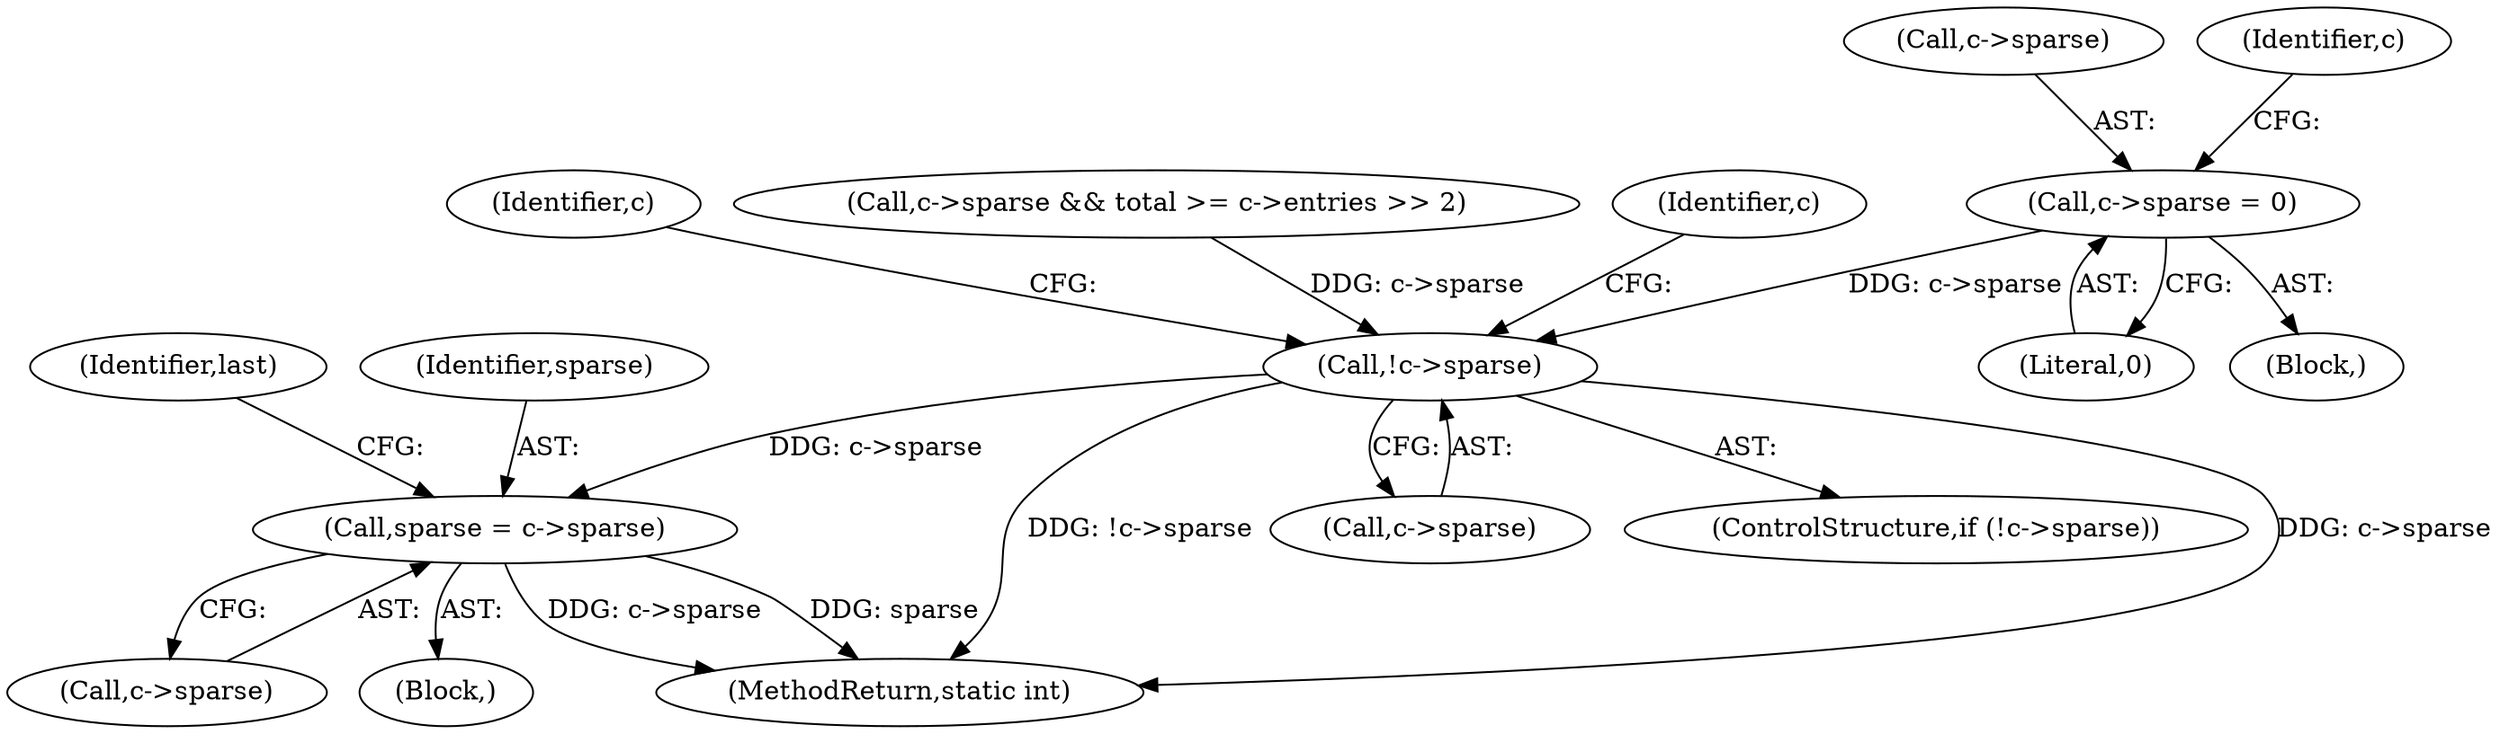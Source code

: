 digraph "0_stb_98fdfc6df88b1e34a736d5e126e6c8139c8de1a6_2@pointer" {
"1000917" [label="(Call,c->sparse = 0)"];
"1000971" [label="(Call,!c->sparse)"];
"1001443" [label="(Call,sparse = c->sparse)"];
"1000859" [label="(Block,)"];
"1001008" [label="(Identifier,c)"];
"1000848" [label="(Call,c->sparse && total >= c->entries >> 2)"];
"1001450" [label="(Identifier,last)"];
"1001440" [label="(Block,)"];
"1001444" [label="(Identifier,sparse)"];
"1000971" [label="(Call,!c->sparse)"];
"1000918" [label="(Call,c->sparse)"];
"1000978" [label="(Identifier,c)"];
"1001443" [label="(Call,sparse = c->sparse)"];
"1000917" [label="(Call,c->sparse = 0)"];
"1003688" [label="(MethodReturn,static int)"];
"1000972" [label="(Call,c->sparse)"];
"1000921" [label="(Literal,0)"];
"1000970" [label="(ControlStructure,if (!c->sparse))"];
"1001445" [label="(Call,c->sparse)"];
"1000924" [label="(Identifier,c)"];
"1000917" -> "1000859"  [label="AST: "];
"1000917" -> "1000921"  [label="CFG: "];
"1000918" -> "1000917"  [label="AST: "];
"1000921" -> "1000917"  [label="AST: "];
"1000924" -> "1000917"  [label="CFG: "];
"1000917" -> "1000971"  [label="DDG: c->sparse"];
"1000971" -> "1000970"  [label="AST: "];
"1000971" -> "1000972"  [label="CFG: "];
"1000972" -> "1000971"  [label="AST: "];
"1000978" -> "1000971"  [label="CFG: "];
"1001008" -> "1000971"  [label="CFG: "];
"1000971" -> "1003688"  [label="DDG: c->sparse"];
"1000971" -> "1003688"  [label="DDG: !c->sparse"];
"1000848" -> "1000971"  [label="DDG: c->sparse"];
"1000971" -> "1001443"  [label="DDG: c->sparse"];
"1001443" -> "1001440"  [label="AST: "];
"1001443" -> "1001445"  [label="CFG: "];
"1001444" -> "1001443"  [label="AST: "];
"1001445" -> "1001443"  [label="AST: "];
"1001450" -> "1001443"  [label="CFG: "];
"1001443" -> "1003688"  [label="DDG: sparse"];
"1001443" -> "1003688"  [label="DDG: c->sparse"];
}
